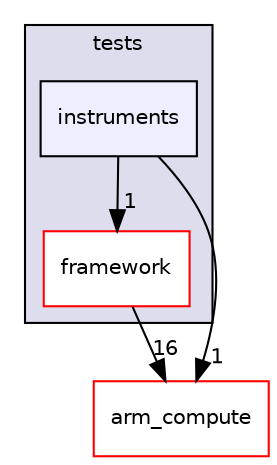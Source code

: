 digraph "tests/instruments" {
  compound=true
  node [ fontsize="10", fontname="Helvetica"];
  edge [ labelfontsize="10", labelfontname="Helvetica"];
  subgraph clusterdir_59425e443f801f1f2fd8bbe4959a3ccf {
    graph [ bgcolor="#ddddee", pencolor="black", label="tests" fontname="Helvetica", fontsize="10", URL="dir_59425e443f801f1f2fd8bbe4959a3ccf.xhtml"]
  dir_9e71e2da941d3cafc4d98a9f6ae3de4f [shape=box label="framework" fillcolor="white" style="filled" color="red" URL="dir_9e71e2da941d3cafc4d98a9f6ae3de4f.xhtml"];
  dir_bf8055138dca2e0cf3a462401cd745bf [shape=box, label="instruments", style="filled", fillcolor="#eeeeff", pencolor="black", URL="dir_bf8055138dca2e0cf3a462401cd745bf.xhtml"];
  }
  dir_214608ef36d61442cb2b0c1c4e9a7def [shape=box label="arm_compute" fillcolor="white" style="filled" color="red" URL="dir_214608ef36d61442cb2b0c1c4e9a7def.xhtml"];
  dir_9e71e2da941d3cafc4d98a9f6ae3de4f->dir_214608ef36d61442cb2b0c1c4e9a7def [headlabel="16", labeldistance=1.5 headhref="dir_000038_000000.xhtml"];
  dir_bf8055138dca2e0cf3a462401cd745bf->dir_214608ef36d61442cb2b0c1c4e9a7def [headlabel="1", labeldistance=1.5 headhref="dir_000025_000000.xhtml"];
  dir_bf8055138dca2e0cf3a462401cd745bf->dir_9e71e2da941d3cafc4d98a9f6ae3de4f [headlabel="1", labeldistance=1.5 headhref="dir_000025_000038.xhtml"];
}
